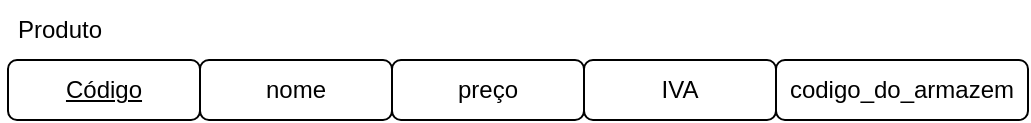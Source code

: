 <mxfile version="24.0.1" type="github">
  <diagram name="Página-1" id="Hzssy5CMI8nyhF7wrBr9">
    <mxGraphModel dx="1290" dy="565" grid="1" gridSize="10" guides="1" tooltips="1" connect="1" arrows="1" fold="1" page="1" pageScale="1" pageWidth="827" pageHeight="1169" math="0" shadow="0">
      <root>
        <mxCell id="0" />
        <mxCell id="1" parent="0" />
        <mxCell id="vlHEUzFtu7dAdNHxG981-1" value="nome" style="rounded=1;whiteSpace=wrap;html=1;" vertex="1" parent="1">
          <mxGeometry x="130" y="80" width="96" height="30" as="geometry" />
        </mxCell>
        <mxCell id="vlHEUzFtu7dAdNHxG981-2" value="preço" style="rounded=1;whiteSpace=wrap;html=1;" vertex="1" parent="1">
          <mxGeometry x="226" y="80" width="96" height="30" as="geometry" />
        </mxCell>
        <mxCell id="vlHEUzFtu7dAdNHxG981-3" value="IVA" style="rounded=1;whiteSpace=wrap;html=1;" vertex="1" parent="1">
          <mxGeometry x="322" y="80" width="96" height="30" as="geometry" />
        </mxCell>
        <mxCell id="vlHEUzFtu7dAdNHxG981-4" value="&lt;u&gt;Código&lt;/u&gt;" style="rounded=1;whiteSpace=wrap;html=1;" vertex="1" parent="1">
          <mxGeometry x="34" y="80" width="96" height="30" as="geometry" />
        </mxCell>
        <mxCell id="vlHEUzFtu7dAdNHxG981-5" value="Produto" style="text;strokeColor=none;align=center;fillColor=none;html=1;verticalAlign=middle;whiteSpace=wrap;rounded=0;" vertex="1" parent="1">
          <mxGeometry x="30" y="50" width="60" height="30" as="geometry" />
        </mxCell>
        <mxCell id="vlHEUzFtu7dAdNHxG981-6" value="codigo_do_armazem" style="rounded=1;whiteSpace=wrap;html=1;" vertex="1" parent="1">
          <mxGeometry x="418" y="80" width="126" height="30" as="geometry" />
        </mxCell>
      </root>
    </mxGraphModel>
  </diagram>
</mxfile>
